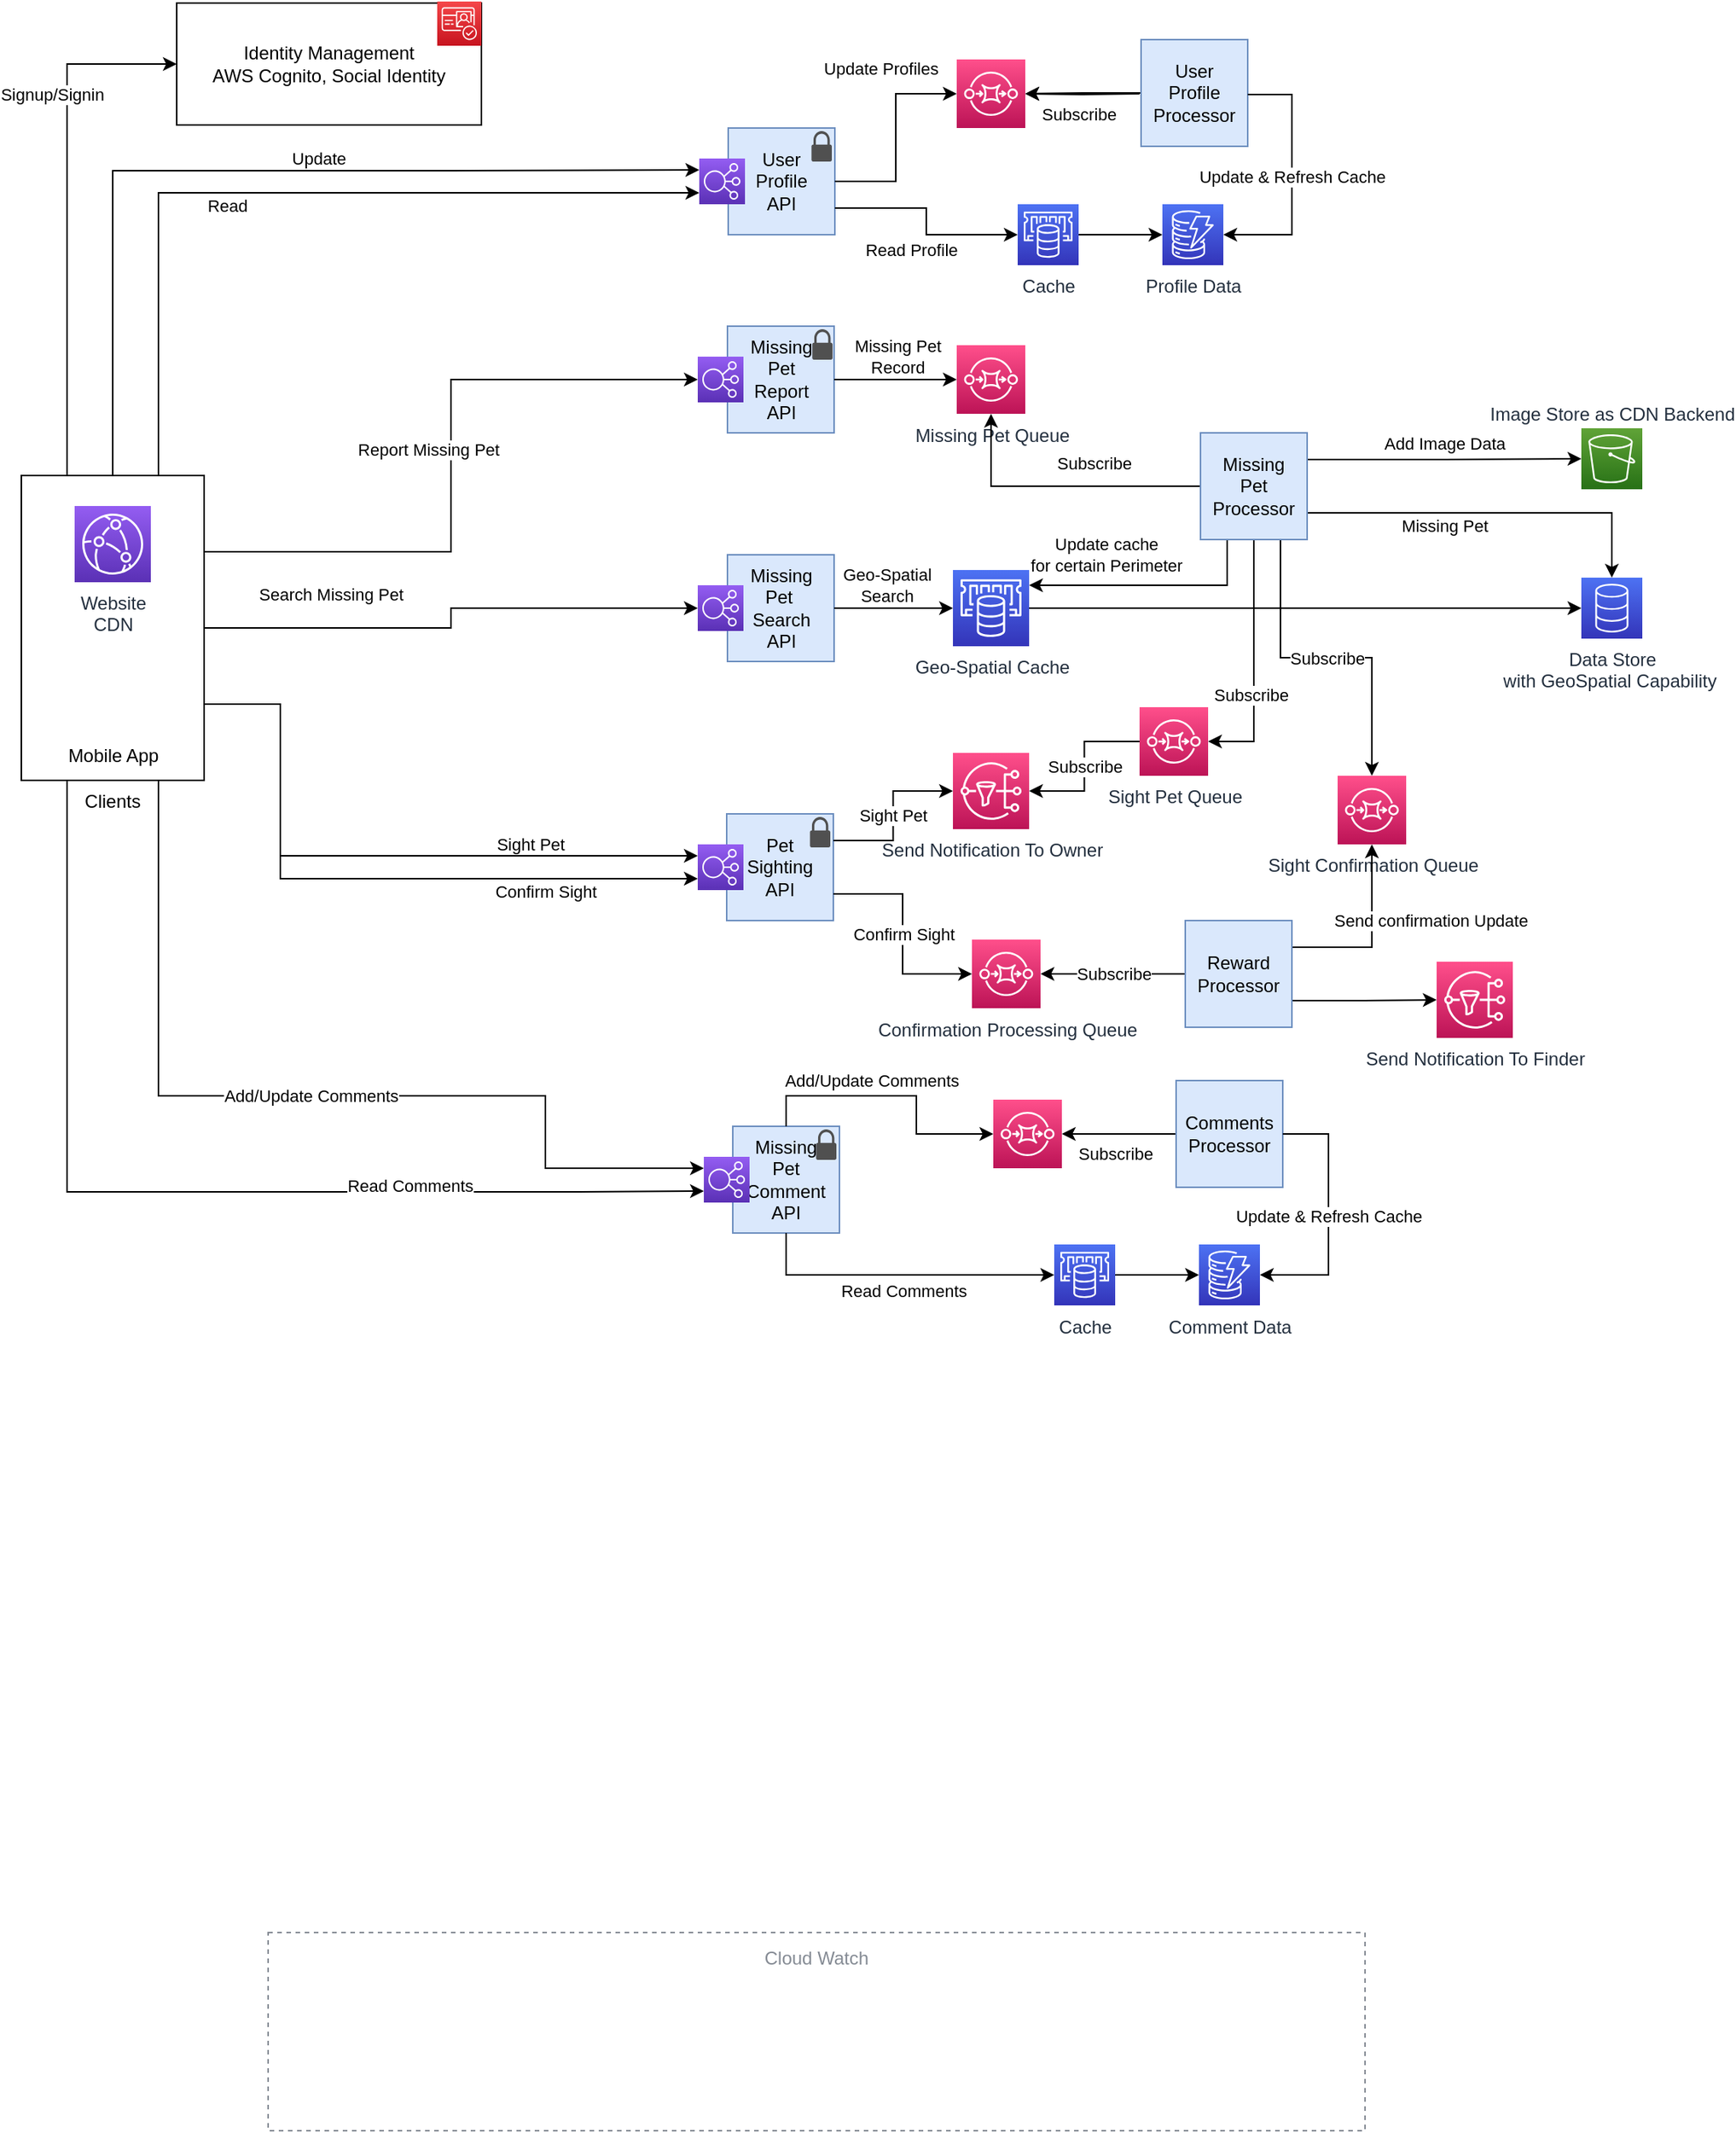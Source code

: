 <mxfile version="15.3.7" type="github">
  <diagram id="lKzk2_0ynHi-unKyOD1F" name="Page-1">
    <mxGraphModel dx="1227" dy="960" grid="0" gridSize="10" guides="0" tooltips="1" connect="1" arrows="1" fold="1" page="0" pageScale="1" pageWidth="1100" pageHeight="850" math="0" shadow="0">
      <root>
        <mxCell id="0" />
        <mxCell id="1" parent="0" />
        <mxCell id="wZwStunDBRkNG8TW0eKS-1" value="Identity Management&lt;br&gt;AWS Cognito, Social Identity" style="rounded=0;whiteSpace=wrap;html=1;" vertex="1" parent="1">
          <mxGeometry x="142" y="5" width="200" height="80" as="geometry" />
        </mxCell>
        <mxCell id="wZwStunDBRkNG8TW0eKS-4" value="Image Store as CDN Backend" style="sketch=0;points=[[0,0,0],[0.25,0,0],[0.5,0,0],[0.75,0,0],[1,0,0],[0,1,0],[0.25,1,0],[0.5,1,0],[0.75,1,0],[1,1,0],[0,0.25,0],[0,0.5,0],[0,0.75,0],[1,0.25,0],[1,0.5,0],[1,0.75,0]];outlineConnect=0;fontColor=#232F3E;gradientColor=#60A337;gradientDirection=north;fillColor=#277116;strokeColor=#ffffff;dashed=0;verticalLabelPosition=top;verticalAlign=bottom;align=center;html=1;fontSize=12;fontStyle=0;aspect=fixed;shape=mxgraph.aws4.resourceIcon;resIcon=mxgraph.aws4.s3;labelPosition=center;" vertex="1" parent="1">
          <mxGeometry x="1064" y="284" width="40" height="40" as="geometry" />
        </mxCell>
        <mxCell id="wZwStunDBRkNG8TW0eKS-9" value="" style="sketch=0;points=[[0,0,0],[0.25,0,0],[0.5,0,0],[0.75,0,0],[1,0,0],[0,1,0],[0.25,1,0],[0.5,1,0],[0.75,1,0],[1,1,0],[0,0.25,0],[0,0.5,0],[0,0.75,0],[1,0.25,0],[1,0.5,0],[1,0.75,0]];outlineConnect=0;fontColor=#232F3E;gradientColor=#F54749;gradientDirection=north;fillColor=#C7131F;strokeColor=#ffffff;dashed=0;verticalLabelPosition=bottom;verticalAlign=top;align=center;html=1;fontSize=12;fontStyle=0;aspect=fixed;shape=mxgraph.aws4.resourceIcon;resIcon=mxgraph.aws4.cognito;" vertex="1" parent="1">
          <mxGeometry x="313" y="4" width="29" height="29" as="geometry" />
        </mxCell>
        <mxCell id="wZwStunDBRkNG8TW0eKS-18" value="Signup/Signin" style="edgeStyle=orthogonalEdgeStyle;rounded=0;orthogonalLoop=1;jettySize=auto;html=1;entryX=0;entryY=0.5;entryDx=0;entryDy=0;exitX=0.25;exitY=0;exitDx=0;exitDy=0;" edge="1" parent="1" source="wZwStunDBRkNG8TW0eKS-50" target="wZwStunDBRkNG8TW0eKS-1">
          <mxGeometry x="0.463" y="10" relative="1" as="geometry">
            <mxPoint x="75" y="240" as="sourcePoint" />
            <Array as="points">
              <mxPoint x="70" y="45" />
            </Array>
            <mxPoint as="offset" />
          </mxGeometry>
        </mxCell>
        <mxCell id="wZwStunDBRkNG8TW0eKS-15" style="edgeStyle=orthogonalEdgeStyle;rounded=0;orthogonalLoop=1;jettySize=auto;html=1;entryX=0;entryY=0.25;entryDx=0;entryDy=0;entryPerimeter=0;exitX=0.5;exitY=0;exitDx=0;exitDy=0;" edge="1" parent="1" source="wZwStunDBRkNG8TW0eKS-50" target="wZwStunDBRkNG8TW0eKS-13">
          <mxGeometry relative="1" as="geometry">
            <mxPoint x="220" y="355" as="targetPoint" />
            <Array as="points">
              <mxPoint x="100" y="115" />
              <mxPoint x="320" y="115" />
            </Array>
          </mxGeometry>
        </mxCell>
        <mxCell id="wZwStunDBRkNG8TW0eKS-53" value="Update" style="edgeLabel;html=1;align=center;verticalAlign=middle;resizable=0;points=[];" vertex="1" connectable="0" parent="wZwStunDBRkNG8TW0eKS-15">
          <mxGeometry x="0.134" y="2" relative="1" as="geometry">
            <mxPoint x="3" y="-6" as="offset" />
          </mxGeometry>
        </mxCell>
        <mxCell id="wZwStunDBRkNG8TW0eKS-27" value="Profile Data" style="sketch=0;points=[[0,0,0],[0.25,0,0],[0.5,0,0],[0.75,0,0],[1,0,0],[0,1,0],[0.25,1,0],[0.5,1,0],[0.75,1,0],[1,1,0],[0,0.25,0],[0,0.5,0],[0,0.75,0],[1,0.25,0],[1,0.5,0],[1,0.75,0]];outlineConnect=0;fontColor=#232F3E;gradientColor=#4D72F3;gradientDirection=north;fillColor=#3334B9;strokeColor=#ffffff;dashed=0;verticalLabelPosition=bottom;verticalAlign=top;align=center;html=1;fontSize=12;fontStyle=0;aspect=fixed;shape=mxgraph.aws4.resourceIcon;resIcon=mxgraph.aws4.dynamodb;" vertex="1" parent="1">
          <mxGeometry x="789" y="137" width="40" height="40" as="geometry" />
        </mxCell>
        <mxCell id="wZwStunDBRkNG8TW0eKS-31" value="" style="group" vertex="1" connectable="0" parent="1">
          <mxGeometry x="484" y="537" width="89.0" height="70" as="geometry" />
        </mxCell>
        <mxCell id="wZwStunDBRkNG8TW0eKS-23" value="Pet&lt;br&gt;Sighting&lt;br&gt;API" style="whiteSpace=wrap;html=1;aspect=fixed;fillColor=#dae8fc;strokeColor=#6c8ebf;" vertex="1" parent="wZwStunDBRkNG8TW0eKS-31">
          <mxGeometry x="19" width="70" height="70" as="geometry" />
        </mxCell>
        <mxCell id="wZwStunDBRkNG8TW0eKS-29" value="" style="sketch=0;points=[[0,0,0],[0.25,0,0],[0.5,0,0],[0.75,0,0],[1,0,0],[0,1,0],[0.25,1,0],[0.5,1,0],[0.75,1,0],[1,1,0],[0,0.25,0],[0,0.5,0],[0,0.75,0],[1,0.25,0],[1,0.5,0],[1,0.75,0]];outlineConnect=0;fontColor=#232F3E;gradientColor=#945DF2;gradientDirection=north;fillColor=#5A30B5;strokeColor=#ffffff;dashed=0;verticalLabelPosition=bottom;verticalAlign=top;align=center;html=1;fontSize=12;fontStyle=0;aspect=fixed;shape=mxgraph.aws4.resourceIcon;resIcon=mxgraph.aws4.elastic_load_balancing;" vertex="1" parent="wZwStunDBRkNG8TW0eKS-31">
          <mxGeometry y="20" width="30" height="30" as="geometry" />
        </mxCell>
        <mxCell id="wZwStunDBRkNG8TW0eKS-40" value="" style="sketch=0;pointerEvents=1;shadow=0;dashed=0;html=1;strokeColor=none;fillColor=#505050;labelPosition=center;verticalLabelPosition=bottom;verticalAlign=top;outlineConnect=0;align=center;shape=mxgraph.office.security.lock_protected;" vertex="1" parent="wZwStunDBRkNG8TW0eKS-31">
          <mxGeometry x="73.67" y="2" width="13.33" height="20" as="geometry" />
        </mxCell>
        <mxCell id="wZwStunDBRkNG8TW0eKS-32" value="" style="group" vertex="1" connectable="0" parent="1">
          <mxGeometry x="484" y="367" width="89.5" height="70" as="geometry" />
        </mxCell>
        <mxCell id="wZwStunDBRkNG8TW0eKS-22" value="Missing&lt;br&gt;Pet&amp;nbsp;&lt;br&gt;Search&lt;br&gt;API" style="whiteSpace=wrap;html=1;aspect=fixed;fillColor=#dae8fc;strokeColor=#6c8ebf;" vertex="1" parent="wZwStunDBRkNG8TW0eKS-32">
          <mxGeometry x="19.5" width="70" height="70" as="geometry" />
        </mxCell>
        <mxCell id="wZwStunDBRkNG8TW0eKS-28" value="" style="sketch=0;points=[[0,0,0],[0.25,0,0],[0.5,0,0],[0.75,0,0],[1,0,0],[0,1,0],[0.25,1,0],[0.5,1,0],[0.75,1,0],[1,1,0],[0,0.25,0],[0,0.5,0],[0,0.75,0],[1,0.25,0],[1,0.5,0],[1,0.75,0]];outlineConnect=0;fontColor=#232F3E;gradientColor=#945DF2;gradientDirection=north;fillColor=#5A30B5;strokeColor=#ffffff;dashed=0;verticalLabelPosition=bottom;verticalAlign=top;align=center;html=1;fontSize=12;fontStyle=0;aspect=fixed;shape=mxgraph.aws4.resourceIcon;resIcon=mxgraph.aws4.elastic_load_balancing;" vertex="1" parent="wZwStunDBRkNG8TW0eKS-32">
          <mxGeometry y="20" width="30" height="30" as="geometry" />
        </mxCell>
        <mxCell id="wZwStunDBRkNG8TW0eKS-33" value="" style="group" vertex="1" connectable="0" parent="1">
          <mxGeometry x="485" y="87" width="89.0" height="70" as="geometry" />
        </mxCell>
        <mxCell id="wZwStunDBRkNG8TW0eKS-21" value="User&lt;br&gt;Profile &lt;br&gt;API" style="whiteSpace=wrap;html=1;aspect=fixed;fillColor=#dae8fc;strokeColor=#6c8ebf;" vertex="1" parent="wZwStunDBRkNG8TW0eKS-33">
          <mxGeometry x="19" width="70" height="70" as="geometry" />
        </mxCell>
        <mxCell id="wZwStunDBRkNG8TW0eKS-13" value="" style="sketch=0;points=[[0,0,0],[0.25,0,0],[0.5,0,0],[0.75,0,0],[1,0,0],[0,1,0],[0.25,1,0],[0.5,1,0],[0.75,1,0],[1,1,0],[0,0.25,0],[0,0.5,0],[0,0.75,0],[1,0.25,0],[1,0.5,0],[1,0.75,0]];outlineConnect=0;fontColor=#232F3E;gradientColor=#945DF2;gradientDirection=north;fillColor=#5A30B5;strokeColor=#ffffff;dashed=0;verticalLabelPosition=bottom;verticalAlign=top;align=center;html=1;fontSize=12;fontStyle=0;aspect=fixed;shape=mxgraph.aws4.resourceIcon;resIcon=mxgraph.aws4.elastic_load_balancing;" vertex="1" parent="wZwStunDBRkNG8TW0eKS-33">
          <mxGeometry y="20" width="30" height="30" as="geometry" />
        </mxCell>
        <mxCell id="wZwStunDBRkNG8TW0eKS-39" value="" style="sketch=0;pointerEvents=1;shadow=0;dashed=0;html=1;strokeColor=none;fillColor=#505050;labelPosition=center;verticalLabelPosition=bottom;verticalAlign=top;outlineConnect=0;align=center;shape=mxgraph.office.security.lock_protected;" vertex="1" parent="wZwStunDBRkNG8TW0eKS-33">
          <mxGeometry x="73.67" y="2" width="13.33" height="20" as="geometry" />
        </mxCell>
        <mxCell id="wZwStunDBRkNG8TW0eKS-34" value="" style="group" vertex="1" connectable="0" parent="1">
          <mxGeometry x="484" y="217" width="89.5" height="70" as="geometry" />
        </mxCell>
        <mxCell id="wZwStunDBRkNG8TW0eKS-35" value="Missing&lt;br&gt;Pet&lt;br&gt;Report&lt;br&gt;API" style="whiteSpace=wrap;html=1;aspect=fixed;fillColor=#dae8fc;strokeColor=#6c8ebf;" vertex="1" parent="wZwStunDBRkNG8TW0eKS-34">
          <mxGeometry x="19.5" width="70" height="70" as="geometry" />
        </mxCell>
        <mxCell id="wZwStunDBRkNG8TW0eKS-36" value="" style="sketch=0;points=[[0,0,0],[0.25,0,0],[0.5,0,0],[0.75,0,0],[1,0,0],[0,1,0],[0.25,1,0],[0.5,1,0],[0.75,1,0],[1,1,0],[0,0.25,0],[0,0.5,0],[0,0.75,0],[1,0.25,0],[1,0.5,0],[1,0.75,0]];outlineConnect=0;fontColor=#232F3E;gradientColor=#945DF2;gradientDirection=north;fillColor=#5A30B5;strokeColor=#ffffff;dashed=0;verticalLabelPosition=bottom;verticalAlign=top;align=center;html=1;fontSize=12;fontStyle=0;aspect=fixed;shape=mxgraph.aws4.resourceIcon;resIcon=mxgraph.aws4.elastic_load_balancing;" vertex="1" parent="wZwStunDBRkNG8TW0eKS-34">
          <mxGeometry y="20" width="30" height="30" as="geometry" />
        </mxCell>
        <mxCell id="wZwStunDBRkNG8TW0eKS-41" value="" style="sketch=0;pointerEvents=1;shadow=0;dashed=0;html=1;strokeColor=none;fillColor=#505050;labelPosition=center;verticalLabelPosition=bottom;verticalAlign=top;outlineConnect=0;align=center;shape=mxgraph.office.security.lock_protected;" vertex="1" parent="wZwStunDBRkNG8TW0eKS-34">
          <mxGeometry x="75.17" y="2" width="13.33" height="20" as="geometry" />
        </mxCell>
        <mxCell id="wZwStunDBRkNG8TW0eKS-48" value="Update Profiles" style="edgeStyle=orthogonalEdgeStyle;rounded=0;orthogonalLoop=1;jettySize=auto;html=1;entryX=0;entryY=0.5;entryDx=0;entryDy=0;entryPerimeter=0;exitX=1;exitY=0.5;exitDx=0;exitDy=0;" edge="1" parent="1" source="wZwStunDBRkNG8TW0eKS-21" target="wZwStunDBRkNG8TW0eKS-56">
          <mxGeometry x="0.418" y="20" relative="1" as="geometry">
            <mxPoint x="584" y="122" as="sourcePoint" />
            <mxPoint x="-10" y="3" as="offset" />
          </mxGeometry>
        </mxCell>
        <mxCell id="wZwStunDBRkNG8TW0eKS-52" value="" style="group" vertex="1" connectable="0" parent="1">
          <mxGeometry x="40" y="315" width="120" height="200" as="geometry" />
        </mxCell>
        <mxCell id="wZwStunDBRkNG8TW0eKS-50" value="Clients" style="rounded=0;whiteSpace=wrap;html=1;labelPosition=center;verticalLabelPosition=bottom;align=center;verticalAlign=top;" vertex="1" parent="wZwStunDBRkNG8TW0eKS-52">
          <mxGeometry width="120" height="200" as="geometry" />
        </mxCell>
        <mxCell id="wZwStunDBRkNG8TW0eKS-11" value="Mobile App" style="shape=image;html=1;verticalAlign=top;verticalLabelPosition=bottom;labelBackgroundColor=#ffffff;imageAspect=0;aspect=fixed;image=https://cdn4.iconfinder.com/data/icons/desktop-app-free/32/Desktop_Desktop_App_Smartphone_Phone_Android-09-128.png" vertex="1" parent="wZwStunDBRkNG8TW0eKS-52">
          <mxGeometry x="35" y="120" width="50" height="50" as="geometry" />
        </mxCell>
        <mxCell id="wZwStunDBRkNG8TW0eKS-6" value="Website&lt;br&gt;CDN" style="sketch=0;points=[[0,0,0],[0.25,0,0],[0.5,0,0],[0.75,0,0],[1,0,0],[0,1,0],[0.25,1,0],[0.5,1,0],[0.75,1,0],[1,1,0],[0,0.25,0],[0,0.5,0],[0,0.75,0],[1,0.25,0],[1,0.5,0],[1,0.75,0]];outlineConnect=0;fontColor=#232F3E;gradientColor=#945DF2;gradientDirection=north;fillColor=#5A30B5;strokeColor=#ffffff;dashed=0;verticalLabelPosition=bottom;verticalAlign=top;align=center;html=1;fontSize=12;fontStyle=0;aspect=fixed;shape=mxgraph.aws4.resourceIcon;resIcon=mxgraph.aws4.cloudfront;" vertex="1" parent="wZwStunDBRkNG8TW0eKS-52">
          <mxGeometry x="35" y="20" width="50" height="50" as="geometry" />
        </mxCell>
        <mxCell id="wZwStunDBRkNG8TW0eKS-56" value="" style="sketch=0;points=[[0,0,0],[0.25,0,0],[0.5,0,0],[0.75,0,0],[1,0,0],[0,1,0],[0.25,1,0],[0.5,1,0],[0.75,1,0],[1,1,0],[0,0.25,0],[0,0.5,0],[0,0.75,0],[1,0.25,0],[1,0.5,0],[1,0.75,0]];outlineConnect=0;fontColor=#232F3E;gradientColor=#FF4F8B;gradientDirection=north;fillColor=#BC1356;strokeColor=#ffffff;dashed=0;verticalLabelPosition=bottom;verticalAlign=top;align=center;html=1;fontSize=12;fontStyle=0;aspect=fixed;shape=mxgraph.aws4.resourceIcon;resIcon=mxgraph.aws4.sqs;" vertex="1" parent="1">
          <mxGeometry x="654" y="42" width="45" height="45" as="geometry" />
        </mxCell>
        <mxCell id="wZwStunDBRkNG8TW0eKS-62" value="Subscribe" style="edgeStyle=orthogonalEdgeStyle;rounded=0;orthogonalLoop=1;jettySize=auto;html=1;" edge="1" parent="1" target="wZwStunDBRkNG8TW0eKS-56">
          <mxGeometry x="0.067" y="13" relative="1" as="geometry">
            <mxPoint x="774" y="64.5" as="sourcePoint" />
            <mxPoint as="offset" />
          </mxGeometry>
        </mxCell>
        <mxCell id="wZwStunDBRkNG8TW0eKS-141" value="" style="edgeStyle=orthogonalEdgeStyle;rounded=0;orthogonalLoop=1;jettySize=auto;html=1;" edge="1" parent="1" source="wZwStunDBRkNG8TW0eKS-58" target="wZwStunDBRkNG8TW0eKS-56">
          <mxGeometry relative="1" as="geometry" />
        </mxCell>
        <mxCell id="wZwStunDBRkNG8TW0eKS-58" value="User&lt;br&gt;Profile &lt;br&gt;Processor" style="whiteSpace=wrap;html=1;aspect=fixed;fillColor=#dae8fc;strokeColor=#6c8ebf;" vertex="1" parent="1">
          <mxGeometry x="775" y="29" width="70" height="70" as="geometry" />
        </mxCell>
        <mxCell id="wZwStunDBRkNG8TW0eKS-64" style="edgeStyle=orthogonalEdgeStyle;rounded=0;orthogonalLoop=1;jettySize=auto;html=1;exitX=0.75;exitY=0;exitDx=0;exitDy=0;entryX=0;entryY=0.75;entryDx=0;entryDy=0;entryPerimeter=0;" edge="1" parent="1" source="wZwStunDBRkNG8TW0eKS-50" target="wZwStunDBRkNG8TW0eKS-13">
          <mxGeometry relative="1" as="geometry" />
        </mxCell>
        <mxCell id="wZwStunDBRkNG8TW0eKS-65" value="Read" style="edgeLabel;html=1;align=center;verticalAlign=middle;resizable=0;points=[];" vertex="1" connectable="0" parent="wZwStunDBRkNG8TW0eKS-64">
          <mxGeometry x="-0.149" y="-2" relative="1" as="geometry">
            <mxPoint y="6" as="offset" />
          </mxGeometry>
        </mxCell>
        <mxCell id="wZwStunDBRkNG8TW0eKS-66" value="Read Profile" style="edgeStyle=orthogonalEdgeStyle;rounded=0;orthogonalLoop=1;jettySize=auto;html=1;exitX=1;exitY=0.75;exitDx=0;exitDy=0;entryX=0;entryY=0.5;entryDx=0;entryDy=0;entryPerimeter=0;" edge="1" parent="1" source="wZwStunDBRkNG8TW0eKS-21" target="wZwStunDBRkNG8TW0eKS-71">
          <mxGeometry x="0.127" y="-14" relative="1" as="geometry">
            <mxPoint x="-10" y="-4" as="offset" />
          </mxGeometry>
        </mxCell>
        <mxCell id="wZwStunDBRkNG8TW0eKS-67" value="Data Store &lt;br&gt;with GeoSpatial Capability&amp;nbsp;" style="sketch=0;points=[[0,0,0],[0.25,0,0],[0.5,0,0],[0.75,0,0],[1,0,0],[0,1,0],[0.25,1,0],[0.5,1,0],[0.75,1,0],[1,1,0],[0,0.25,0],[0,0.5,0],[0,0.75,0],[1,0.25,0],[1,0.5,0],[1,0.75,0]];outlineConnect=0;fontColor=#232F3E;gradientColor=#4D72F3;gradientDirection=north;fillColor=#3334B9;strokeColor=#ffffff;dashed=0;verticalLabelPosition=bottom;verticalAlign=top;align=center;html=1;fontSize=12;fontStyle=0;aspect=fixed;shape=mxgraph.aws4.resourceIcon;resIcon=mxgraph.aws4.database;" vertex="1" parent="1">
          <mxGeometry x="1064" y="382" width="40" height="40" as="geometry" />
        </mxCell>
        <mxCell id="wZwStunDBRkNG8TW0eKS-68" value="Missing Pet Queue" style="sketch=0;points=[[0,0,0],[0.25,0,0],[0.5,0,0],[0.75,0,0],[1,0,0],[0,1,0],[0.25,1,0],[0.5,1,0],[0.75,1,0],[1,1,0],[0,0.25,0],[0,0.5,0],[0,0.75,0],[1,0.25,0],[1,0.5,0],[1,0.75,0]];outlineConnect=0;fontColor=#232F3E;gradientColor=#FF4F8B;gradientDirection=north;fillColor=#BC1356;strokeColor=#ffffff;dashed=0;verticalLabelPosition=bottom;verticalAlign=top;align=center;html=1;fontSize=12;fontStyle=0;aspect=fixed;shape=mxgraph.aws4.resourceIcon;resIcon=mxgraph.aws4.sqs;" vertex="1" parent="1">
          <mxGeometry x="654" y="229.5" width="45" height="45" as="geometry" />
        </mxCell>
        <mxCell id="wZwStunDBRkNG8TW0eKS-69" value="Report Missing Pet" style="edgeStyle=orthogonalEdgeStyle;rounded=0;orthogonalLoop=1;jettySize=auto;html=1;exitX=1;exitY=0.25;exitDx=0;exitDy=0;entryX=0;entryY=0.5;entryDx=0;entryDy=0;entryPerimeter=0;" edge="1" parent="1" source="wZwStunDBRkNG8TW0eKS-50" target="wZwStunDBRkNG8TW0eKS-36">
          <mxGeometry x="0.048" y="15" relative="1" as="geometry">
            <mxPoint as="offset" />
          </mxGeometry>
        </mxCell>
        <mxCell id="wZwStunDBRkNG8TW0eKS-63" value="Update &amp;amp; Refresh Cache" style="edgeStyle=orthogonalEdgeStyle;rounded=0;orthogonalLoop=1;jettySize=auto;html=1;entryX=1;entryY=0.5;entryDx=0;entryDy=0;entryPerimeter=0;" edge="1" parent="1" source="wZwStunDBRkNG8TW0eKS-58" target="wZwStunDBRkNG8TW0eKS-27">
          <mxGeometry relative="1" as="geometry">
            <mxPoint x="844" y="64.5" as="sourcePoint" />
            <mxPoint x="878" y="167" as="targetPoint" />
            <Array as="points">
              <mxPoint x="874" y="65" />
              <mxPoint x="874" y="157" />
            </Array>
          </mxGeometry>
        </mxCell>
        <mxCell id="wZwStunDBRkNG8TW0eKS-72" value="" style="edgeStyle=orthogonalEdgeStyle;rounded=0;orthogonalLoop=1;jettySize=auto;html=1;" edge="1" parent="1" source="wZwStunDBRkNG8TW0eKS-71" target="wZwStunDBRkNG8TW0eKS-27">
          <mxGeometry relative="1" as="geometry" />
        </mxCell>
        <mxCell id="wZwStunDBRkNG8TW0eKS-71" value="Cache" style="sketch=0;points=[[0,0,0],[0.25,0,0],[0.5,0,0],[0.75,0,0],[1,0,0],[0,1,0],[0.25,1,0],[0.5,1,0],[0.75,1,0],[1,1,0],[0,0.25,0],[0,0.5,0],[0,0.75,0],[1,0.25,0],[1,0.5,0],[1,0.75,0]];outlineConnect=0;fontColor=#232F3E;gradientColor=#4D72F3;gradientDirection=north;fillColor=#3334B9;strokeColor=#ffffff;dashed=0;verticalLabelPosition=bottom;verticalAlign=top;align=center;html=1;fontSize=12;fontStyle=0;aspect=fixed;shape=mxgraph.aws4.resourceIcon;resIcon=mxgraph.aws4.elasticache;" vertex="1" parent="1">
          <mxGeometry x="694" y="137" width="40" height="40" as="geometry" />
        </mxCell>
        <mxCell id="wZwStunDBRkNG8TW0eKS-73" value="Missing Pet&lt;br&gt;Record" style="edgeStyle=orthogonalEdgeStyle;rounded=0;orthogonalLoop=1;jettySize=auto;html=1;" edge="1" parent="1" source="wZwStunDBRkNG8TW0eKS-35" target="wZwStunDBRkNG8TW0eKS-68">
          <mxGeometry x="0.006" y="15" relative="1" as="geometry">
            <mxPoint x="1" as="offset" />
          </mxGeometry>
        </mxCell>
        <mxCell id="wZwStunDBRkNG8TW0eKS-76" value="Subscribe" style="edgeStyle=orthogonalEdgeStyle;rounded=0;orthogonalLoop=1;jettySize=auto;html=1;" edge="1" parent="1" source="wZwStunDBRkNG8TW0eKS-74" target="wZwStunDBRkNG8TW0eKS-68">
          <mxGeometry x="-0.243" y="-15" relative="1" as="geometry">
            <mxPoint as="offset" />
          </mxGeometry>
        </mxCell>
        <mxCell id="wZwStunDBRkNG8TW0eKS-77" style="edgeStyle=orthogonalEdgeStyle;rounded=0;orthogonalLoop=1;jettySize=auto;html=1;exitX=1;exitY=0.75;exitDx=0;exitDy=0;entryX=0.5;entryY=0;entryDx=0;entryDy=0;entryPerimeter=0;" edge="1" parent="1" source="wZwStunDBRkNG8TW0eKS-74" target="wZwStunDBRkNG8TW0eKS-67">
          <mxGeometry relative="1" as="geometry">
            <Array as="points">
              <mxPoint x="1084" y="340" />
            </Array>
          </mxGeometry>
        </mxCell>
        <mxCell id="wZwStunDBRkNG8TW0eKS-80" value="Missing Pet" style="edgeLabel;html=1;align=center;verticalAlign=middle;resizable=0;points=[];" vertex="1" connectable="0" parent="wZwStunDBRkNG8TW0eKS-77">
          <mxGeometry x="0.16" y="-2" relative="1" as="geometry">
            <mxPoint x="-51" y="6" as="offset" />
          </mxGeometry>
        </mxCell>
        <mxCell id="wZwStunDBRkNG8TW0eKS-78" style="edgeStyle=orthogonalEdgeStyle;rounded=0;orthogonalLoop=1;jettySize=auto;html=1;exitX=1;exitY=0.25;exitDx=0;exitDy=0;entryX=0;entryY=0.5;entryDx=0;entryDy=0;entryPerimeter=0;" edge="1" parent="1" source="wZwStunDBRkNG8TW0eKS-74" target="wZwStunDBRkNG8TW0eKS-4">
          <mxGeometry relative="1" as="geometry" />
        </mxCell>
        <mxCell id="wZwStunDBRkNG8TW0eKS-79" value="Add Image Data" style="edgeLabel;html=1;align=center;verticalAlign=middle;resizable=0;points=[];" vertex="1" connectable="0" parent="wZwStunDBRkNG8TW0eKS-78">
          <mxGeometry x="0.138" y="1" relative="1" as="geometry">
            <mxPoint x="-12" y="-9" as="offset" />
          </mxGeometry>
        </mxCell>
        <mxCell id="wZwStunDBRkNG8TW0eKS-83" value="Update cache &lt;br&gt;for certain Perimeter" style="edgeStyle=orthogonalEdgeStyle;rounded=0;orthogonalLoop=1;jettySize=auto;html=1;exitX=0.25;exitY=1;exitDx=0;exitDy=0;" edge="1" parent="1" source="wZwStunDBRkNG8TW0eKS-74" target="wZwStunDBRkNG8TW0eKS-82">
          <mxGeometry x="0.378" y="-20" relative="1" as="geometry">
            <Array as="points">
              <mxPoint x="832" y="387" />
            </Array>
            <mxPoint as="offset" />
          </mxGeometry>
        </mxCell>
        <mxCell id="wZwStunDBRkNG8TW0eKS-99" style="edgeStyle=orthogonalEdgeStyle;rounded=0;orthogonalLoop=1;jettySize=auto;html=1;entryX=1;entryY=0.5;entryDx=0;entryDy=0;entryPerimeter=0;" edge="1" parent="1" source="wZwStunDBRkNG8TW0eKS-74" target="wZwStunDBRkNG8TW0eKS-96">
          <mxGeometry relative="1" as="geometry">
            <mxPoint x="724" y="527" as="targetPoint" />
            <Array as="points">
              <mxPoint x="849" y="490" />
            </Array>
          </mxGeometry>
        </mxCell>
        <mxCell id="wZwStunDBRkNG8TW0eKS-100" value="Subscribe" style="edgeLabel;html=1;align=center;verticalAlign=middle;resizable=0;points=[];" vertex="1" connectable="0" parent="wZwStunDBRkNG8TW0eKS-99">
          <mxGeometry x="0.383" y="2" relative="1" as="geometry">
            <mxPoint x="-4" y="-11" as="offset" />
          </mxGeometry>
        </mxCell>
        <mxCell id="wZwStunDBRkNG8TW0eKS-136" value="Subscribe" style="edgeStyle=orthogonalEdgeStyle;rounded=0;orthogonalLoop=1;jettySize=auto;html=1;exitX=0.75;exitY=1;exitDx=0;exitDy=0;" edge="1" parent="1" source="wZwStunDBRkNG8TW0eKS-74" target="wZwStunDBRkNG8TW0eKS-111">
          <mxGeometry relative="1" as="geometry" />
        </mxCell>
        <mxCell id="wZwStunDBRkNG8TW0eKS-74" value="Missing &lt;br&gt;Pet&lt;br&gt;Processor" style="whiteSpace=wrap;html=1;aspect=fixed;fillColor=#dae8fc;strokeColor=#6c8ebf;" vertex="1" parent="1">
          <mxGeometry x="814" y="287" width="70" height="70" as="geometry" />
        </mxCell>
        <mxCell id="wZwStunDBRkNG8TW0eKS-84" style="edgeStyle=orthogonalEdgeStyle;rounded=0;orthogonalLoop=1;jettySize=auto;html=1;exitX=1;exitY=0.5;exitDx=0;exitDy=0;exitPerimeter=0;" edge="1" parent="1" source="wZwStunDBRkNG8TW0eKS-82">
          <mxGeometry relative="1" as="geometry">
            <mxPoint x="1064" y="402" as="targetPoint" />
            <Array as="points" />
          </mxGeometry>
        </mxCell>
        <mxCell id="wZwStunDBRkNG8TW0eKS-82" value="Geo-Spatial Cache" style="sketch=0;points=[[0,0,0],[0.25,0,0],[0.5,0,0],[0.75,0,0],[1,0,0],[0,1,0],[0.25,1,0],[0.5,1,0],[0.75,1,0],[1,1,0],[0,0.25,0],[0,0.5,0],[0,0.75,0],[1,0.25,0],[1,0.5,0],[1,0.75,0]];outlineConnect=0;fontColor=#232F3E;gradientColor=#4D72F3;gradientDirection=north;fillColor=#3334B9;strokeColor=#ffffff;dashed=0;verticalLabelPosition=bottom;verticalAlign=top;align=center;html=1;fontSize=12;fontStyle=0;aspect=fixed;shape=mxgraph.aws4.resourceIcon;resIcon=mxgraph.aws4.elasticache;" vertex="1" parent="1">
          <mxGeometry x="651.5" y="377" width="50" height="50" as="geometry" />
        </mxCell>
        <mxCell id="wZwStunDBRkNG8TW0eKS-85" style="edgeStyle=orthogonalEdgeStyle;rounded=0;orthogonalLoop=1;jettySize=auto;html=1;" edge="1" parent="1" source="wZwStunDBRkNG8TW0eKS-50" target="wZwStunDBRkNG8TW0eKS-28">
          <mxGeometry relative="1" as="geometry" />
        </mxCell>
        <mxCell id="wZwStunDBRkNG8TW0eKS-94" value="Search Missing Pet" style="edgeLabel;html=1;align=center;verticalAlign=middle;resizable=0;points=[];" vertex="1" connectable="0" parent="wZwStunDBRkNG8TW0eKS-85">
          <mxGeometry x="-0.246" y="-1" relative="1" as="geometry">
            <mxPoint x="-44" y="-23" as="offset" />
          </mxGeometry>
        </mxCell>
        <mxCell id="wZwStunDBRkNG8TW0eKS-86" style="edgeStyle=orthogonalEdgeStyle;rounded=0;orthogonalLoop=1;jettySize=auto;html=1;" edge="1" parent="1" source="wZwStunDBRkNG8TW0eKS-22" target="wZwStunDBRkNG8TW0eKS-82">
          <mxGeometry relative="1" as="geometry" />
        </mxCell>
        <mxCell id="wZwStunDBRkNG8TW0eKS-87" value="Geo-Spatial &lt;br&gt;Search" style="edgeLabel;html=1;align=center;verticalAlign=middle;resizable=0;points=[];" vertex="1" connectable="0" parent="wZwStunDBRkNG8TW0eKS-86">
          <mxGeometry x="-0.131" y="-4" relative="1" as="geometry">
            <mxPoint y="-19" as="offset" />
          </mxGeometry>
        </mxCell>
        <mxCell id="wZwStunDBRkNG8TW0eKS-88" value="" style="group" vertex="1" connectable="0" parent="1">
          <mxGeometry x="488" y="742" width="89.0" height="70" as="geometry" />
        </mxCell>
        <mxCell id="wZwStunDBRkNG8TW0eKS-89" value="Missing &lt;br&gt;Pet&lt;br&gt;Comment&lt;br&gt;API" style="whiteSpace=wrap;html=1;aspect=fixed;fillColor=#dae8fc;strokeColor=#6c8ebf;" vertex="1" parent="wZwStunDBRkNG8TW0eKS-88">
          <mxGeometry x="19" width="70" height="70" as="geometry" />
        </mxCell>
        <mxCell id="wZwStunDBRkNG8TW0eKS-90" value="" style="sketch=0;points=[[0,0,0],[0.25,0,0],[0.5,0,0],[0.75,0,0],[1,0,0],[0,1,0],[0.25,1,0],[0.5,1,0],[0.75,1,0],[1,1,0],[0,0.25,0],[0,0.5,0],[0,0.75,0],[1,0.25,0],[1,0.5,0],[1,0.75,0]];outlineConnect=0;fontColor=#232F3E;gradientColor=#945DF2;gradientDirection=north;fillColor=#5A30B5;strokeColor=#ffffff;dashed=0;verticalLabelPosition=bottom;verticalAlign=top;align=center;html=1;fontSize=12;fontStyle=0;aspect=fixed;shape=mxgraph.aws4.resourceIcon;resIcon=mxgraph.aws4.elastic_load_balancing;" vertex="1" parent="wZwStunDBRkNG8TW0eKS-88">
          <mxGeometry y="20" width="30" height="30" as="geometry" />
        </mxCell>
        <mxCell id="wZwStunDBRkNG8TW0eKS-91" value="" style="sketch=0;pointerEvents=1;shadow=0;dashed=0;html=1;strokeColor=none;fillColor=#505050;labelPosition=center;verticalLabelPosition=bottom;verticalAlign=top;outlineConnect=0;align=center;shape=mxgraph.office.security.lock_protected;" vertex="1" parent="wZwStunDBRkNG8TW0eKS-88">
          <mxGeometry x="73.67" y="2" width="13.33" height="20" as="geometry" />
        </mxCell>
        <mxCell id="wZwStunDBRkNG8TW0eKS-93" style="edgeStyle=orthogonalEdgeStyle;rounded=0;orthogonalLoop=1;jettySize=auto;html=1;exitX=1;exitY=0.75;exitDx=0;exitDy=0;entryX=0;entryY=0.25;entryDx=0;entryDy=0;entryPerimeter=0;" edge="1" parent="1" source="wZwStunDBRkNG8TW0eKS-50" target="wZwStunDBRkNG8TW0eKS-29">
          <mxGeometry relative="1" as="geometry">
            <Array as="points">
              <mxPoint x="210" y="465" />
              <mxPoint x="210" y="565" />
            </Array>
          </mxGeometry>
        </mxCell>
        <mxCell id="wZwStunDBRkNG8TW0eKS-95" value="Sight Pet" style="edgeLabel;html=1;align=center;verticalAlign=middle;resizable=0;points=[];" vertex="1" connectable="0" parent="wZwStunDBRkNG8TW0eKS-93">
          <mxGeometry x="0.479" y="2" relative="1" as="geometry">
            <mxPoint y="-6" as="offset" />
          </mxGeometry>
        </mxCell>
        <mxCell id="wZwStunDBRkNG8TW0eKS-116" value="Subscribe" style="edgeStyle=orthogonalEdgeStyle;rounded=0;orthogonalLoop=1;jettySize=auto;html=1;entryX=1;entryY=0.5;entryDx=0;entryDy=0;entryPerimeter=0;" edge="1" parent="1" source="wZwStunDBRkNG8TW0eKS-96" target="wZwStunDBRkNG8TW0eKS-114">
          <mxGeometry relative="1" as="geometry" />
        </mxCell>
        <mxCell id="wZwStunDBRkNG8TW0eKS-96" value="Sight Pet Queue" style="sketch=0;points=[[0,0,0],[0.25,0,0],[0.5,0,0],[0.75,0,0],[1,0,0],[0,1,0],[0.25,1,0],[0.5,1,0],[0.75,1,0],[1,1,0],[0,0.25,0],[0,0.5,0],[0,0.75,0],[1,0.25,0],[1,0.5,0],[1,0.75,0]];outlineConnect=0;fontColor=#232F3E;gradientColor=#FF4F8B;gradientDirection=north;fillColor=#BC1356;strokeColor=#ffffff;dashed=0;verticalLabelPosition=bottom;verticalAlign=top;align=center;html=1;fontSize=12;fontStyle=0;aspect=fixed;shape=mxgraph.aws4.resourceIcon;resIcon=mxgraph.aws4.sqs;" vertex="1" parent="1">
          <mxGeometry x="774" y="467" width="45" height="45" as="geometry" />
        </mxCell>
        <mxCell id="wZwStunDBRkNG8TW0eKS-97" value="Sight Pet" style="edgeStyle=orthogonalEdgeStyle;rounded=0;orthogonalLoop=1;jettySize=auto;html=1;exitX=1;exitY=0.25;exitDx=0;exitDy=0;entryX=0;entryY=0.5;entryDx=0;entryDy=0;entryPerimeter=0;" edge="1" parent="1" source="wZwStunDBRkNG8TW0eKS-23" target="wZwStunDBRkNG8TW0eKS-114">
          <mxGeometry relative="1" as="geometry" />
        </mxCell>
        <mxCell id="wZwStunDBRkNG8TW0eKS-101" style="edgeStyle=orthogonalEdgeStyle;rounded=0;orthogonalLoop=1;jettySize=auto;html=1;exitX=1;exitY=0.75;exitDx=0;exitDy=0;entryX=0;entryY=0.75;entryDx=0;entryDy=0;entryPerimeter=0;" edge="1" parent="1" source="wZwStunDBRkNG8TW0eKS-50" target="wZwStunDBRkNG8TW0eKS-29">
          <mxGeometry relative="1" as="geometry">
            <Array as="points">
              <mxPoint x="210" y="465" />
              <mxPoint x="210" y="580" />
            </Array>
          </mxGeometry>
        </mxCell>
        <mxCell id="wZwStunDBRkNG8TW0eKS-102" value="Confirm Sight" style="edgeLabel;html=1;align=center;verticalAlign=middle;resizable=0;points=[];" vertex="1" connectable="0" parent="wZwStunDBRkNG8TW0eKS-101">
          <mxGeometry x="0.718" relative="1" as="geometry">
            <mxPoint x="-38" y="8" as="offset" />
          </mxGeometry>
        </mxCell>
        <mxCell id="wZwStunDBRkNG8TW0eKS-107" value="Confirm Sight" style="edgeStyle=orthogonalEdgeStyle;rounded=0;orthogonalLoop=1;jettySize=auto;html=1;exitX=1;exitY=0.75;exitDx=0;exitDy=0;entryX=0;entryY=0.5;entryDx=0;entryDy=0;entryPerimeter=0;" edge="1" parent="1" source="wZwStunDBRkNG8TW0eKS-23" target="wZwStunDBRkNG8TW0eKS-131">
          <mxGeometry relative="1" as="geometry">
            <mxPoint x="654" y="619.5" as="targetPoint" />
          </mxGeometry>
        </mxCell>
        <mxCell id="wZwStunDBRkNG8TW0eKS-111" value="Sight Confirmation Queue" style="sketch=0;points=[[0,0,0],[0.25,0,0],[0.5,0,0],[0.75,0,0],[1,0,0],[0,1,0],[0.25,1,0],[0.5,1,0],[0.75,1,0],[1,1,0],[0,0.25,0],[0,0.5,0],[0,0.75,0],[1,0.25,0],[1,0.5,0],[1,0.75,0]];outlineConnect=0;fontColor=#232F3E;gradientColor=#FF4F8B;gradientDirection=north;fillColor=#BC1356;strokeColor=#ffffff;dashed=0;verticalLabelPosition=bottom;verticalAlign=top;align=center;html=1;fontSize=12;fontStyle=0;aspect=fixed;shape=mxgraph.aws4.resourceIcon;resIcon=mxgraph.aws4.sqs;" vertex="1" parent="1">
          <mxGeometry x="904" y="512" width="45" height="45" as="geometry" />
        </mxCell>
        <mxCell id="wZwStunDBRkNG8TW0eKS-114" value="Send Notification To Owner" style="sketch=0;points=[[0,0,0],[0.25,0,0],[0.5,0,0],[0.75,0,0],[1,0,0],[0,1,0],[0.25,1,0],[0.5,1,0],[0.75,1,0],[1,1,0],[0,0.25,0],[0,0.5,0],[0,0.75,0],[1,0.25,0],[1,0.5,0],[1,0.75,0]];outlineConnect=0;fontColor=#232F3E;gradientColor=#FF4F8B;gradientDirection=north;fillColor=#BC1356;strokeColor=#ffffff;dashed=0;verticalLabelPosition=bottom;verticalAlign=top;align=center;html=1;fontSize=12;fontStyle=0;aspect=fixed;shape=mxgraph.aws4.resourceIcon;resIcon=mxgraph.aws4.sns;" vertex="1" parent="1">
          <mxGeometry x="651.5" y="497" width="50" height="50" as="geometry" />
        </mxCell>
        <mxCell id="wZwStunDBRkNG8TW0eKS-118" value="Add/Update Comments" style="edgeStyle=orthogonalEdgeStyle;rounded=0;orthogonalLoop=1;jettySize=auto;html=1;exitX=0.75;exitY=1;exitDx=0;exitDy=0;entryX=0;entryY=0.25;entryDx=0;entryDy=0;entryPerimeter=0;" edge="1" parent="1" source="wZwStunDBRkNG8TW0eKS-50" target="wZwStunDBRkNG8TW0eKS-90">
          <mxGeometry relative="1" as="geometry">
            <mxPoint x="370" y="840" as="targetPoint" />
            <Array as="points">
              <mxPoint x="130" y="722" />
              <mxPoint x="384" y="722" />
              <mxPoint x="384" y="770" />
            </Array>
          </mxGeometry>
        </mxCell>
        <mxCell id="wZwStunDBRkNG8TW0eKS-120" value="Comment Data" style="sketch=0;points=[[0,0,0],[0.25,0,0],[0.5,0,0],[0.75,0,0],[1,0,0],[0,1,0],[0.25,1,0],[0.5,1,0],[0.75,1,0],[1,1,0],[0,0.25,0],[0,0.5,0],[0,0.75,0],[1,0.25,0],[1,0.5,0],[1,0.75,0]];outlineConnect=0;fontColor=#232F3E;gradientColor=#4D72F3;gradientDirection=north;fillColor=#3334B9;strokeColor=#ffffff;dashed=0;verticalLabelPosition=bottom;verticalAlign=top;align=center;html=1;fontSize=12;fontStyle=0;aspect=fixed;shape=mxgraph.aws4.resourceIcon;resIcon=mxgraph.aws4.dynamodb;" vertex="1" parent="1">
          <mxGeometry x="813" y="819.5" width="40" height="40" as="geometry" />
        </mxCell>
        <mxCell id="wZwStunDBRkNG8TW0eKS-121" value="Add/Update Comments" style="edgeStyle=orthogonalEdgeStyle;rounded=0;orthogonalLoop=1;jettySize=auto;html=1;entryX=0;entryY=0.5;entryDx=0;entryDy=0;entryPerimeter=0;exitX=0.5;exitY=0;exitDx=0;exitDy=0;" edge="1" parent="1" target="wZwStunDBRkNG8TW0eKS-122" source="wZwStunDBRkNG8TW0eKS-89">
          <mxGeometry x="-0.16" y="10" relative="1" as="geometry">
            <mxPoint x="598" y="804.5" as="sourcePoint" />
            <mxPoint as="offset" />
          </mxGeometry>
        </mxCell>
        <mxCell id="wZwStunDBRkNG8TW0eKS-122" value="" style="sketch=0;points=[[0,0,0],[0.25,0,0],[0.5,0,0],[0.75,0,0],[1,0,0],[0,1,0],[0.25,1,0],[0.5,1,0],[0.75,1,0],[1,1,0],[0,0.25,0],[0,0.5,0],[0,0.75,0],[1,0.25,0],[1,0.5,0],[1,0.75,0]];outlineConnect=0;fontColor=#232F3E;gradientColor=#FF4F8B;gradientDirection=north;fillColor=#BC1356;strokeColor=#ffffff;dashed=0;verticalLabelPosition=bottom;verticalAlign=top;align=center;html=1;fontSize=12;fontStyle=0;aspect=fixed;shape=mxgraph.aws4.resourceIcon;resIcon=mxgraph.aws4.sqs;" vertex="1" parent="1">
          <mxGeometry x="678" y="724.5" width="45" height="45" as="geometry" />
        </mxCell>
        <mxCell id="wZwStunDBRkNG8TW0eKS-123" value="Subscribe" style="edgeStyle=orthogonalEdgeStyle;rounded=0;orthogonalLoop=1;jettySize=auto;html=1;" edge="1" parent="1" source="wZwStunDBRkNG8TW0eKS-124" target="wZwStunDBRkNG8TW0eKS-122">
          <mxGeometry x="0.067" y="13" relative="1" as="geometry">
            <mxPoint as="offset" />
          </mxGeometry>
        </mxCell>
        <mxCell id="wZwStunDBRkNG8TW0eKS-124" value="Comments Processor" style="whiteSpace=wrap;html=1;aspect=fixed;fillColor=#dae8fc;strokeColor=#6c8ebf;" vertex="1" parent="1">
          <mxGeometry x="798" y="712" width="70" height="70" as="geometry" />
        </mxCell>
        <mxCell id="wZwStunDBRkNG8TW0eKS-125" value="Read Comments" style="edgeStyle=orthogonalEdgeStyle;rounded=0;orthogonalLoop=1;jettySize=auto;html=1;exitX=0.5;exitY=1;exitDx=0;exitDy=0;entryX=0;entryY=0.5;entryDx=0;entryDy=0;entryPerimeter=0;" edge="1" parent="1" target="wZwStunDBRkNG8TW0eKS-128" source="wZwStunDBRkNG8TW0eKS-89">
          <mxGeometry x="0.127" y="-14" relative="1" as="geometry">
            <mxPoint x="598" y="822" as="sourcePoint" />
            <mxPoint x="-10" y="-4" as="offset" />
          </mxGeometry>
        </mxCell>
        <mxCell id="wZwStunDBRkNG8TW0eKS-126" value="Update &amp;amp; Refresh Cache" style="edgeStyle=orthogonalEdgeStyle;rounded=0;orthogonalLoop=1;jettySize=auto;html=1;entryX=1;entryY=0.5;entryDx=0;entryDy=0;entryPerimeter=0;" edge="1" parent="1" source="wZwStunDBRkNG8TW0eKS-124" target="wZwStunDBRkNG8TW0eKS-120">
          <mxGeometry relative="1" as="geometry">
            <mxPoint x="902" y="849.5" as="targetPoint" />
            <Array as="points">
              <mxPoint x="898" y="747.5" />
              <mxPoint x="898" y="839.5" />
            </Array>
          </mxGeometry>
        </mxCell>
        <mxCell id="wZwStunDBRkNG8TW0eKS-127" value="" style="edgeStyle=orthogonalEdgeStyle;rounded=0;orthogonalLoop=1;jettySize=auto;html=1;" edge="1" parent="1" source="wZwStunDBRkNG8TW0eKS-128" target="wZwStunDBRkNG8TW0eKS-120">
          <mxGeometry relative="1" as="geometry" />
        </mxCell>
        <mxCell id="wZwStunDBRkNG8TW0eKS-128" value="Cache" style="sketch=0;points=[[0,0,0],[0.25,0,0],[0.5,0,0],[0.75,0,0],[1,0,0],[0,1,0],[0.25,1,0],[0.5,1,0],[0.75,1,0],[1,1,0],[0,0.25,0],[0,0.5,0],[0,0.75,0],[1,0.25,0],[1,0.5,0],[1,0.75,0]];outlineConnect=0;fontColor=#232F3E;gradientColor=#4D72F3;gradientDirection=north;fillColor=#3334B9;strokeColor=#ffffff;dashed=0;verticalLabelPosition=bottom;verticalAlign=top;align=center;html=1;fontSize=12;fontStyle=0;aspect=fixed;shape=mxgraph.aws4.resourceIcon;resIcon=mxgraph.aws4.elasticache;" vertex="1" parent="1">
          <mxGeometry x="718" y="819.5" width="40" height="40" as="geometry" />
        </mxCell>
        <mxCell id="wZwStunDBRkNG8TW0eKS-129" style="edgeStyle=orthogonalEdgeStyle;rounded=0;orthogonalLoop=1;jettySize=auto;html=1;exitX=0.25;exitY=1;exitDx=0;exitDy=0;entryX=0;entryY=0.75;entryDx=0;entryDy=0;entryPerimeter=0;" edge="1" parent="1" source="wZwStunDBRkNG8TW0eKS-50" target="wZwStunDBRkNG8TW0eKS-90">
          <mxGeometry relative="1" as="geometry">
            <Array as="points">
              <mxPoint x="70" y="785" />
              <mxPoint x="399" y="785" />
            </Array>
          </mxGeometry>
        </mxCell>
        <mxCell id="wZwStunDBRkNG8TW0eKS-130" value="Read Comments" style="edgeLabel;html=1;align=center;verticalAlign=middle;resizable=0;points=[];" vertex="1" connectable="0" parent="wZwStunDBRkNG8TW0eKS-129">
          <mxGeometry x="0.439" y="4" relative="1" as="geometry">
            <mxPoint as="offset" />
          </mxGeometry>
        </mxCell>
        <mxCell id="wZwStunDBRkNG8TW0eKS-131" value="Confirmation Processing Queue" style="sketch=0;points=[[0,0,0],[0.25,0,0],[0.5,0,0],[0.75,0,0],[1,0,0],[0,1,0],[0.25,1,0],[0.5,1,0],[0.75,1,0],[1,1,0],[0,0.25,0],[0,0.5,0],[0,0.75,0],[1,0.25,0],[1,0.5,0],[1,0.75,0]];outlineConnect=0;fontColor=#232F3E;gradientColor=#FF4F8B;gradientDirection=north;fillColor=#BC1356;strokeColor=#ffffff;dashed=0;verticalLabelPosition=bottom;verticalAlign=top;align=center;html=1;fontSize=12;fontStyle=0;aspect=fixed;shape=mxgraph.aws4.resourceIcon;resIcon=mxgraph.aws4.sqs;" vertex="1" parent="1">
          <mxGeometry x="664" y="619.5" width="45" height="45" as="geometry" />
        </mxCell>
        <mxCell id="wZwStunDBRkNG8TW0eKS-137" value="Subscribe" style="edgeStyle=orthogonalEdgeStyle;rounded=0;orthogonalLoop=1;jettySize=auto;html=1;" edge="1" parent="1" source="wZwStunDBRkNG8TW0eKS-132" target="wZwStunDBRkNG8TW0eKS-131">
          <mxGeometry relative="1" as="geometry" />
        </mxCell>
        <mxCell id="wZwStunDBRkNG8TW0eKS-138" value="Send confirmation Update" style="edgeStyle=orthogonalEdgeStyle;rounded=0;orthogonalLoop=1;jettySize=auto;html=1;exitX=1;exitY=0.25;exitDx=0;exitDy=0;entryX=0.5;entryY=1;entryDx=0;entryDy=0;entryPerimeter=0;" edge="1" parent="1" source="wZwStunDBRkNG8TW0eKS-132" target="wZwStunDBRkNG8TW0eKS-111">
          <mxGeometry x="0.167" y="-37" relative="1" as="geometry">
            <mxPoint x="1" as="offset" />
          </mxGeometry>
        </mxCell>
        <mxCell id="wZwStunDBRkNG8TW0eKS-140" style="edgeStyle=orthogonalEdgeStyle;rounded=0;orthogonalLoop=1;jettySize=auto;html=1;exitX=1;exitY=0.75;exitDx=0;exitDy=0;entryX=0;entryY=0.5;entryDx=0;entryDy=0;entryPerimeter=0;" edge="1" parent="1" source="wZwStunDBRkNG8TW0eKS-132" target="wZwStunDBRkNG8TW0eKS-139">
          <mxGeometry relative="1" as="geometry" />
        </mxCell>
        <mxCell id="wZwStunDBRkNG8TW0eKS-132" value="Reward&lt;br&gt;Processor" style="whiteSpace=wrap;html=1;aspect=fixed;fillColor=#dae8fc;strokeColor=#6c8ebf;" vertex="1" parent="1">
          <mxGeometry x="804" y="607" width="70" height="70" as="geometry" />
        </mxCell>
        <mxCell id="wZwStunDBRkNG8TW0eKS-139" value="Send Notification To Finder" style="sketch=0;points=[[0,0,0],[0.25,0,0],[0.5,0,0],[0.75,0,0],[1,0,0],[0,1,0],[0.25,1,0],[0.5,1,0],[0.75,1,0],[1,1,0],[0,0.25,0],[0,0.5,0],[0,0.75,0],[1,0.25,0],[1,0.5,0],[1,0.75,0]];outlineConnect=0;fontColor=#232F3E;gradientColor=#FF4F8B;gradientDirection=north;fillColor=#BC1356;strokeColor=#ffffff;dashed=0;verticalLabelPosition=bottom;verticalAlign=top;align=center;html=1;fontSize=12;fontStyle=0;aspect=fixed;shape=mxgraph.aws4.resourceIcon;resIcon=mxgraph.aws4.sns;" vertex="1" parent="1">
          <mxGeometry x="969" y="634" width="50" height="50" as="geometry" />
        </mxCell>
        <mxCell id="wZwStunDBRkNG8TW0eKS-143" value="Cloud Watch" style="outlineConnect=0;gradientColor=none;html=1;whiteSpace=wrap;fontSize=12;fontStyle=0;strokeColor=#858B94;fillColor=none;verticalAlign=top;align=center;fontColor=#858B94;dashed=1;spacingTop=3;" vertex="1" parent="1">
          <mxGeometry x="202" y="1271" width="720" height="130" as="geometry" />
        </mxCell>
      </root>
    </mxGraphModel>
  </diagram>
</mxfile>
